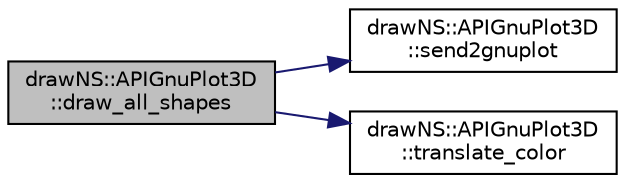 digraph "drawNS::APIGnuPlot3D::draw_all_shapes"
{
 // LATEX_PDF_SIZE
  edge [fontname="Helvetica",fontsize="10",labelfontname="Helvetica",labelfontsize="10"];
  node [fontname="Helvetica",fontsize="10",shape=record];
  rankdir="LR";
  Node1 [label="drawNS::APIGnuPlot3D\l::draw_all_shapes",height=0.2,width=0.4,color="black", fillcolor="grey75", style="filled", fontcolor="black",tooltip=" "];
  Node1 -> Node2 [color="midnightblue",fontsize="10",style="solid",fontname="Helvetica"];
  Node2 [label="drawNS::APIGnuPlot3D\l::send2gnuplot",height=0.2,width=0.4,color="black", fillcolor="white", style="filled",URL="$classdraw_n_s_1_1_a_p_i_gnu_plot3_d.html#ae0891b377c112523f8d9ed2291a5fe13",tooltip=" "];
  Node1 -> Node3 [color="midnightblue",fontsize="10",style="solid",fontname="Helvetica"];
  Node3 [label="drawNS::APIGnuPlot3D\l::translate_color",height=0.2,width=0.4,color="black", fillcolor="white", style="filled",URL="$classdraw_n_s_1_1_a_p_i_gnu_plot3_d.html#a7467f95311d64cb6cffda3c5b69c73ed",tooltip=" "];
}
